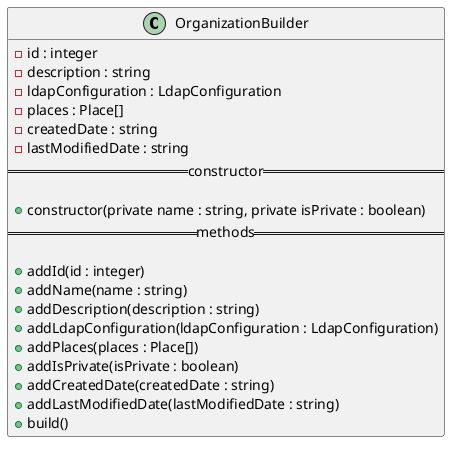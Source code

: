@startuml OrganizationBuilder Diagram
class OrganizationBuilder {
  - id : integer
  - description : string
  - ldapConfiguration : LdapConfiguration
  - places : Place[]
  - createdDate : string
  - lastModifiedDate : string
  == constructor ==

  + constructor(private name : string, private isPrivate : boolean)
  == methods ==

  + addId(id : integer)
  + addName(name : string)
  + addDescription(description : string)
  + addLdapConfiguration(ldapConfiguration : LdapConfiguration)
  + addPlaces(places : Place[])
  + addIsPrivate(isPrivate : boolean)
  + addCreatedDate(createdDate : string)
  + addLastModifiedDate(lastModifiedDate : string)
  + build()
}
@enduml
